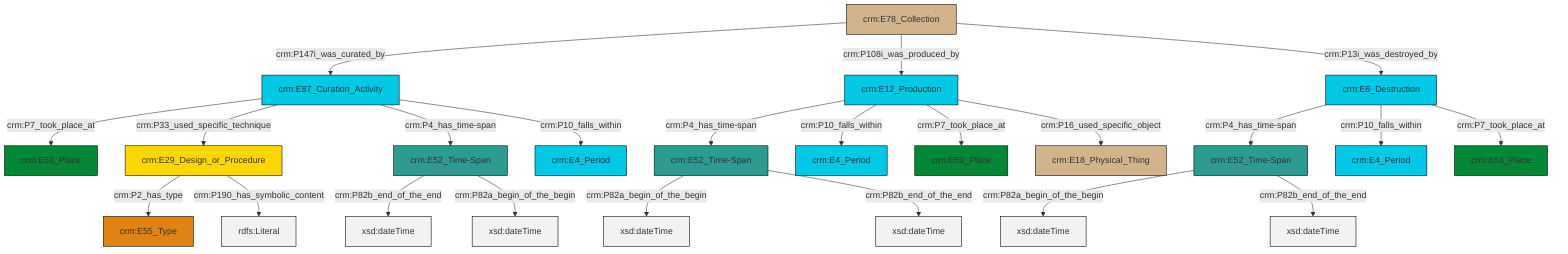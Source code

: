 graph TD
classDef Literal fill:#f2f2f2,stroke:#000000;
classDef CRM_Entity fill:#FFFFFF,stroke:#000000;
classDef Temporal_Entity fill:#00C9E6, stroke:#000000;
classDef Type fill:#E18312, stroke:#000000;
classDef Time-Span fill:#2C9C91, stroke:#000000;
classDef Appellation fill:#FFEB7F, stroke:#000000;
classDef Place fill:#008836, stroke:#000000;
classDef Persistent_Item fill:#B266B2, stroke:#000000;
classDef Conceptual_Object fill:#FFD700, stroke:#000000;
classDef Physical_Thing fill:#D2B48C, stroke:#000000;
classDef Actor fill:#f58aad, stroke:#000000;
classDef PC_Classes fill:#4ce600, stroke:#000000;
classDef Multi fill:#cccccc,stroke:#000000;

0["crm:E87_Curation_Activity"]:::Temporal_Entity -->|crm:P7_took_place_at| 1["crm:E53_Place"]:::Place
2["crm:E52_Time-Span"]:::Time-Span -->|crm:P82b_end_of_the_end| 3[xsd:dateTime]:::Literal
6["crm:E6_Destruction"]:::Temporal_Entity -->|crm:P4_has_time-span| 7["crm:E52_Time-Span"]:::Time-Span
8["crm:E78_Collection"]:::Physical_Thing -->|crm:P147i_was_curated_by| 0["crm:E87_Curation_Activity"]:::Temporal_Entity
8["crm:E78_Collection"]:::Physical_Thing -->|crm:P108i_was_produced_by| 13["crm:E12_Production"]:::Temporal_Entity
7["crm:E52_Time-Span"]:::Time-Span -->|crm:P82a_begin_of_the_begin| 14[xsd:dateTime]:::Literal
7["crm:E52_Time-Span"]:::Time-Span -->|crm:P82b_end_of_the_end| 15[xsd:dateTime]:::Literal
6["crm:E6_Destruction"]:::Temporal_Entity -->|crm:P10_falls_within| 9["crm:E4_Period"]:::Temporal_Entity
13["crm:E12_Production"]:::Temporal_Entity -->|crm:P4_has_time-span| 20["crm:E52_Time-Span"]:::Time-Span
13["crm:E12_Production"]:::Temporal_Entity -->|crm:P10_falls_within| 21["crm:E4_Period"]:::Temporal_Entity
0["crm:E87_Curation_Activity"]:::Temporal_Entity -->|crm:P33_used_specific_technique| 22["crm:E29_Design_or_Procedure"]:::Conceptual_Object
6["crm:E6_Destruction"]:::Temporal_Entity -->|crm:P7_took_place_at| 4["crm:E53_Place"]:::Place
22["crm:E29_Design_or_Procedure"]:::Conceptual_Object -->|crm:P2_has_type| 16["crm:E55_Type"]:::Type
0["crm:E87_Curation_Activity"]:::Temporal_Entity -->|crm:P4_has_time-span| 2["crm:E52_Time-Span"]:::Time-Span
13["crm:E12_Production"]:::Temporal_Entity -->|crm:P7_took_place_at| 18["crm:E53_Place"]:::Place
13["crm:E12_Production"]:::Temporal_Entity -->|crm:P16_used_specific_object| 29["crm:E18_Physical_Thing"]:::Physical_Thing
2["crm:E52_Time-Span"]:::Time-Span -->|crm:P82a_begin_of_the_begin| 35[xsd:dateTime]:::Literal
22["crm:E29_Design_or_Procedure"]:::Conceptual_Object -->|crm:P190_has_symbolic_content| 36[rdfs:Literal]:::Literal
20["crm:E52_Time-Span"]:::Time-Span -->|crm:P82a_begin_of_the_begin| 37[xsd:dateTime]:::Literal
8["crm:E78_Collection"]:::Physical_Thing -->|crm:P13i_was_destroyed_by| 6["crm:E6_Destruction"]:::Temporal_Entity
0["crm:E87_Curation_Activity"]:::Temporal_Entity -->|crm:P10_falls_within| 26["crm:E4_Period"]:::Temporal_Entity
20["crm:E52_Time-Span"]:::Time-Span -->|crm:P82b_end_of_the_end| 38[xsd:dateTime]:::Literal